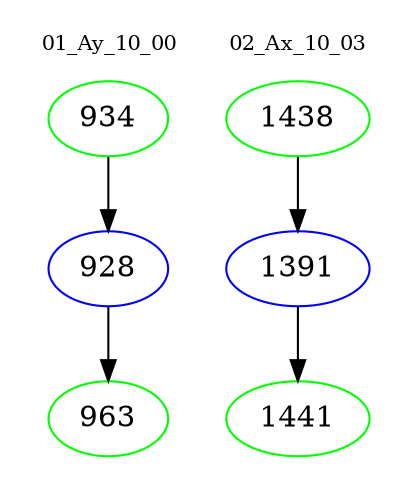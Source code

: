 digraph{
subgraph cluster_0 {
color = white
label = "01_Ay_10_00";
fontsize=10;
T0_934 [label="934", color="green"]
T0_934 -> T0_928 [color="black"]
T0_928 [label="928", color="blue"]
T0_928 -> T0_963 [color="black"]
T0_963 [label="963", color="green"]
}
subgraph cluster_1 {
color = white
label = "02_Ax_10_03";
fontsize=10;
T1_1438 [label="1438", color="green"]
T1_1438 -> T1_1391 [color="black"]
T1_1391 [label="1391", color="blue"]
T1_1391 -> T1_1441 [color="black"]
T1_1441 [label="1441", color="green"]
}
}
